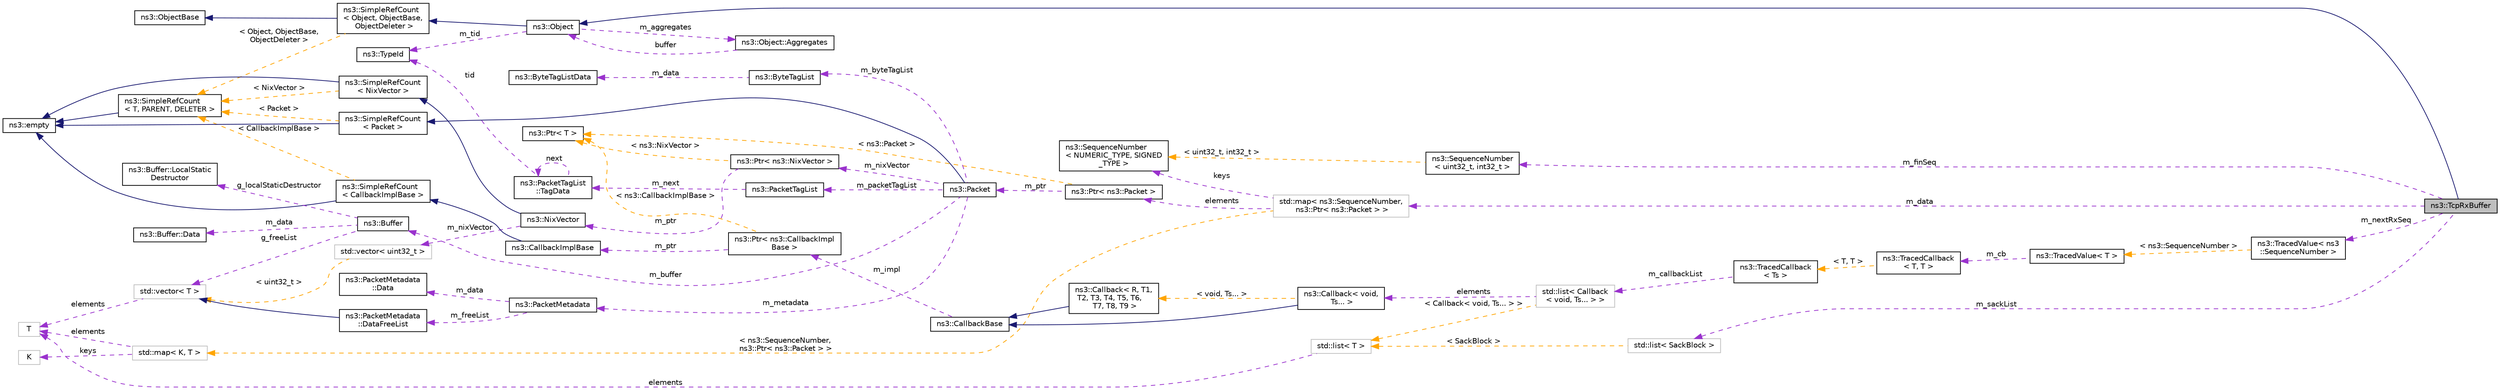 digraph "ns3::TcpRxBuffer"
{
 // LATEX_PDF_SIZE
  edge [fontname="Helvetica",fontsize="10",labelfontname="Helvetica",labelfontsize="10"];
  node [fontname="Helvetica",fontsize="10",shape=record];
  rankdir="LR";
  Node1 [label="ns3::TcpRxBuffer",height=0.2,width=0.4,color="black", fillcolor="grey75", style="filled", fontcolor="black",tooltip="Rx reordering buffer for TCP."];
  Node2 -> Node1 [dir="back",color="midnightblue",fontsize="10",style="solid",fontname="Helvetica"];
  Node2 [label="ns3::Object",height=0.2,width=0.4,color="black", fillcolor="white", style="filled",URL="$classns3_1_1_object.html",tooltip="A base class which provides memory management and object aggregation."];
  Node3 -> Node2 [dir="back",color="midnightblue",fontsize="10",style="solid",fontname="Helvetica"];
  Node3 [label="ns3::SimpleRefCount\l\< Object, ObjectBase,\l ObjectDeleter \>",height=0.2,width=0.4,color="black", fillcolor="white", style="filled",URL="$classns3_1_1_simple_ref_count.html",tooltip=" "];
  Node4 -> Node3 [dir="back",color="midnightblue",fontsize="10",style="solid",fontname="Helvetica"];
  Node4 [label="ns3::ObjectBase",height=0.2,width=0.4,color="black", fillcolor="white", style="filled",URL="$classns3_1_1_object_base.html",tooltip="Anchor the ns-3 type and attribute system."];
  Node5 -> Node3 [dir="back",color="orange",fontsize="10",style="dashed",label=" \< Object, ObjectBase,\l ObjectDeleter \>" ,fontname="Helvetica"];
  Node5 [label="ns3::SimpleRefCount\l\< T, PARENT, DELETER \>",height=0.2,width=0.4,color="black", fillcolor="white", style="filled",URL="$classns3_1_1_simple_ref_count.html",tooltip="A template-based reference counting class."];
  Node6 -> Node5 [dir="back",color="midnightblue",fontsize="10",style="solid",fontname="Helvetica"];
  Node6 [label="ns3::empty",height=0.2,width=0.4,color="black", fillcolor="white", style="filled",URL="$classns3_1_1empty.html",tooltip="make Callback use a separate empty type"];
  Node7 -> Node2 [dir="back",color="darkorchid3",fontsize="10",style="dashed",label=" m_tid" ,fontname="Helvetica"];
  Node7 [label="ns3::TypeId",height=0.2,width=0.4,color="black", fillcolor="white", style="filled",URL="$classns3_1_1_type_id.html",tooltip="a unique identifier for an interface."];
  Node8 -> Node2 [dir="back",color="darkorchid3",fontsize="10",style="dashed",label=" m_aggregates" ,fontname="Helvetica"];
  Node8 [label="ns3::Object::Aggregates",height=0.2,width=0.4,color="black", fillcolor="white", style="filled",URL="$structns3_1_1_object_1_1_aggregates.html",tooltip="The list of Objects aggregated to this one."];
  Node2 -> Node8 [dir="back",color="darkorchid3",fontsize="10",style="dashed",label=" buffer" ,fontname="Helvetica"];
  Node9 -> Node1 [dir="back",color="darkorchid3",fontsize="10",style="dashed",label=" m_data" ,fontname="Helvetica"];
  Node9 [label="std::map\< ns3::SequenceNumber,\l ns3::Ptr\< ns3::Packet \> \>",height=0.2,width=0.4,color="grey75", fillcolor="white", style="filled",tooltip=" "];
  Node10 -> Node9 [dir="back",color="darkorchid3",fontsize="10",style="dashed",label=" keys" ,fontname="Helvetica"];
  Node10 [label="ns3::SequenceNumber\l\< NUMERIC_TYPE, SIGNED\l_TYPE \>",height=0.2,width=0.4,color="black", fillcolor="white", style="filled",URL="$classns3_1_1_sequence_number.html",tooltip="Generic \"sequence number\" class."];
  Node11 -> Node9 [dir="back",color="darkorchid3",fontsize="10",style="dashed",label=" elements" ,fontname="Helvetica"];
  Node11 [label="ns3::Ptr\< ns3::Packet \>",height=0.2,width=0.4,color="black", fillcolor="white", style="filled",URL="$classns3_1_1_ptr.html",tooltip=" "];
  Node12 -> Node11 [dir="back",color="darkorchid3",fontsize="10",style="dashed",label=" m_ptr" ,fontname="Helvetica"];
  Node12 [label="ns3::Packet",height=0.2,width=0.4,color="black", fillcolor="white", style="filled",URL="$classns3_1_1_packet.html",tooltip="network packets"];
  Node13 -> Node12 [dir="back",color="midnightblue",fontsize="10",style="solid",fontname="Helvetica"];
  Node13 [label="ns3::SimpleRefCount\l\< Packet \>",height=0.2,width=0.4,color="black", fillcolor="white", style="filled",URL="$classns3_1_1_simple_ref_count.html",tooltip=" "];
  Node6 -> Node13 [dir="back",color="midnightblue",fontsize="10",style="solid",fontname="Helvetica"];
  Node5 -> Node13 [dir="back",color="orange",fontsize="10",style="dashed",label=" \< Packet \>" ,fontname="Helvetica"];
  Node14 -> Node12 [dir="back",color="darkorchid3",fontsize="10",style="dashed",label=" m_nixVector" ,fontname="Helvetica"];
  Node14 [label="ns3::Ptr\< ns3::NixVector \>",height=0.2,width=0.4,color="black", fillcolor="white", style="filled",URL="$classns3_1_1_ptr.html",tooltip=" "];
  Node15 -> Node14 [dir="back",color="darkorchid3",fontsize="10",style="dashed",label=" m_ptr" ,fontname="Helvetica"];
  Node15 [label="ns3::NixVector",height=0.2,width=0.4,color="black", fillcolor="white", style="filled",URL="$classns3_1_1_nix_vector.html",tooltip="Neighbor-index data structure for nix-vector routing."];
  Node16 -> Node15 [dir="back",color="midnightblue",fontsize="10",style="solid",fontname="Helvetica"];
  Node16 [label="ns3::SimpleRefCount\l\< NixVector \>",height=0.2,width=0.4,color="black", fillcolor="white", style="filled",URL="$classns3_1_1_simple_ref_count.html",tooltip=" "];
  Node6 -> Node16 [dir="back",color="midnightblue",fontsize="10",style="solid",fontname="Helvetica"];
  Node5 -> Node16 [dir="back",color="orange",fontsize="10",style="dashed",label=" \< NixVector \>" ,fontname="Helvetica"];
  Node17 -> Node15 [dir="back",color="darkorchid3",fontsize="10",style="dashed",label=" m_nixVector" ,fontname="Helvetica"];
  Node17 [label="std::vector\< uint32_t \>",height=0.2,width=0.4,color="grey75", fillcolor="white", style="filled",tooltip=" "];
  Node18 -> Node17 [dir="back",color="orange",fontsize="10",style="dashed",label=" \< uint32_t \>" ,fontname="Helvetica"];
  Node18 [label="std::vector\< T \>",height=0.2,width=0.4,color="grey75", fillcolor="white", style="filled",tooltip=" "];
  Node19 -> Node18 [dir="back",color="darkorchid3",fontsize="10",style="dashed",label=" elements" ,fontname="Helvetica"];
  Node19 [label="T",height=0.2,width=0.4,color="grey75", fillcolor="white", style="filled",tooltip=" "];
  Node20 -> Node14 [dir="back",color="orange",fontsize="10",style="dashed",label=" \< ns3::NixVector \>" ,fontname="Helvetica"];
  Node20 [label="ns3::Ptr\< T \>",height=0.2,width=0.4,color="black", fillcolor="white", style="filled",URL="$classns3_1_1_ptr.html",tooltip="Smart pointer class similar to boost::intrusive_ptr."];
  Node21 -> Node12 [dir="back",color="darkorchid3",fontsize="10",style="dashed",label=" m_metadata" ,fontname="Helvetica"];
  Node21 [label="ns3::PacketMetadata",height=0.2,width=0.4,color="black", fillcolor="white", style="filled",URL="$classns3_1_1_packet_metadata.html",tooltip="Handle packet metadata about packet headers and trailers."];
  Node22 -> Node21 [dir="back",color="darkorchid3",fontsize="10",style="dashed",label=" m_data" ,fontname="Helvetica"];
  Node22 [label="ns3::PacketMetadata\l::Data",height=0.2,width=0.4,color="black", fillcolor="white", style="filled",URL="$structns3_1_1_packet_metadata_1_1_data.html",tooltip="Data structure."];
  Node23 -> Node21 [dir="back",color="darkorchid3",fontsize="10",style="dashed",label=" m_freeList" ,fontname="Helvetica"];
  Node23 [label="ns3::PacketMetadata\l::DataFreeList",height=0.2,width=0.4,color="black", fillcolor="white", style="filled",URL="$classns3_1_1_packet_metadata_1_1_data_free_list.html",tooltip="Class to hold all the metadata."];
  Node18 -> Node23 [dir="back",color="midnightblue",fontsize="10",style="solid",fontname="Helvetica"];
  Node24 -> Node12 [dir="back",color="darkorchid3",fontsize="10",style="dashed",label=" m_byteTagList" ,fontname="Helvetica"];
  Node24 [label="ns3::ByteTagList",height=0.2,width=0.4,color="black", fillcolor="white", style="filled",URL="$classns3_1_1_byte_tag_list.html",tooltip="keep track of the byte tags stored in a packet."];
  Node25 -> Node24 [dir="back",color="darkorchid3",fontsize="10",style="dashed",label=" m_data" ,fontname="Helvetica"];
  Node25 [label="ns3::ByteTagListData",height=0.2,width=0.4,color="black", fillcolor="white", style="filled",URL="$structns3_1_1_byte_tag_list_data.html",tooltip="Internal representation of the byte tags stored in a packet."];
  Node26 -> Node12 [dir="back",color="darkorchid3",fontsize="10",style="dashed",label=" m_packetTagList" ,fontname="Helvetica"];
  Node26 [label="ns3::PacketTagList",height=0.2,width=0.4,color="black", fillcolor="white", style="filled",URL="$classns3_1_1_packet_tag_list.html",tooltip="List of the packet tags stored in a packet."];
  Node27 -> Node26 [dir="back",color="darkorchid3",fontsize="10",style="dashed",label=" m_next" ,fontname="Helvetica"];
  Node27 [label="ns3::PacketTagList\l::TagData",height=0.2,width=0.4,color="black", fillcolor="white", style="filled",URL="$structns3_1_1_packet_tag_list_1_1_tag_data.html",tooltip="Tree node for sharing serialized tags."];
  Node27 -> Node27 [dir="back",color="darkorchid3",fontsize="10",style="dashed",label=" next" ,fontname="Helvetica"];
  Node7 -> Node27 [dir="back",color="darkorchid3",fontsize="10",style="dashed",label=" tid" ,fontname="Helvetica"];
  Node28 -> Node12 [dir="back",color="darkorchid3",fontsize="10",style="dashed",label=" m_buffer" ,fontname="Helvetica"];
  Node28 [label="ns3::Buffer",height=0.2,width=0.4,color="black", fillcolor="white", style="filled",URL="$classns3_1_1_buffer.html",tooltip="automatically resized byte buffer"];
  Node29 -> Node28 [dir="back",color="darkorchid3",fontsize="10",style="dashed",label=" m_data" ,fontname="Helvetica"];
  Node29 [label="ns3::Buffer::Data",height=0.2,width=0.4,color="black", fillcolor="white", style="filled",URL="$structns3_1_1_buffer_1_1_data.html",tooltip="This data structure is variable-sized through its last member whose size is determined at allocation ..."];
  Node30 -> Node28 [dir="back",color="darkorchid3",fontsize="10",style="dashed",label=" g_localStaticDestructor" ,fontname="Helvetica"];
  Node30 [label="ns3::Buffer::LocalStatic\lDestructor",height=0.2,width=0.4,color="black", fillcolor="white", style="filled",URL="$structns3_1_1_buffer_1_1_local_static_destructor.html",tooltip="Local static destructor structure."];
  Node18 -> Node28 [dir="back",color="darkorchid3",fontsize="10",style="dashed",label=" g_freeList" ,fontname="Helvetica"];
  Node20 -> Node11 [dir="back",color="orange",fontsize="10",style="dashed",label=" \< ns3::Packet \>" ,fontname="Helvetica"];
  Node31 -> Node9 [dir="back",color="orange",fontsize="10",style="dashed",label=" \< ns3::SequenceNumber,\l ns3::Ptr\< ns3::Packet \> \>" ,fontname="Helvetica"];
  Node31 [label="std::map\< K, T \>",height=0.2,width=0.4,color="grey75", fillcolor="white", style="filled",tooltip=" "];
  Node32 -> Node31 [dir="back",color="darkorchid3",fontsize="10",style="dashed",label=" keys" ,fontname="Helvetica"];
  Node32 [label="K",height=0.2,width=0.4,color="grey75", fillcolor="white", style="filled",tooltip=" "];
  Node19 -> Node31 [dir="back",color="darkorchid3",fontsize="10",style="dashed",label=" elements" ,fontname="Helvetica"];
  Node33 -> Node1 [dir="back",color="darkorchid3",fontsize="10",style="dashed",label=" m_finSeq" ,fontname="Helvetica"];
  Node33 [label="ns3::SequenceNumber\l\< uint32_t, int32_t \>",height=0.2,width=0.4,color="black", fillcolor="white", style="filled",URL="$classns3_1_1_sequence_number.html",tooltip=" "];
  Node10 -> Node33 [dir="back",color="orange",fontsize="10",style="dashed",label=" \< uint32_t, int32_t \>" ,fontname="Helvetica"];
  Node34 -> Node1 [dir="back",color="darkorchid3",fontsize="10",style="dashed",label=" m_nextRxSeq" ,fontname="Helvetica"];
  Node34 [label="ns3::TracedValue\< ns3\l::SequenceNumber \>",height=0.2,width=0.4,color="black", fillcolor="white", style="filled",URL="$classns3_1_1_traced_value.html",tooltip=" "];
  Node35 -> Node34 [dir="back",color="orange",fontsize="10",style="dashed",label=" \< ns3::SequenceNumber \>" ,fontname="Helvetica"];
  Node35 [label="ns3::TracedValue\< T \>",height=0.2,width=0.4,color="black", fillcolor="white", style="filled",URL="$classns3_1_1_traced_value.html",tooltip="Trace classes with value semantics."];
  Node36 -> Node35 [dir="back",color="darkorchid3",fontsize="10",style="dashed",label=" m_cb" ,fontname="Helvetica"];
  Node36 [label="ns3::TracedCallback\l\< T, T \>",height=0.2,width=0.4,color="black", fillcolor="white", style="filled",URL="$classns3_1_1_traced_callback.html",tooltip=" "];
  Node37 -> Node36 [dir="back",color="orange",fontsize="10",style="dashed",label=" \< T, T \>" ,fontname="Helvetica"];
  Node37 [label="ns3::TracedCallback\l\< Ts \>",height=0.2,width=0.4,color="black", fillcolor="white", style="filled",URL="$classns3_1_1_traced_callback.html",tooltip="Forward calls to a chain of Callback."];
  Node38 -> Node37 [dir="back",color="darkorchid3",fontsize="10",style="dashed",label=" m_callbackList" ,fontname="Helvetica"];
  Node38 [label="std::list\< Callback\l\< void, Ts... \> \>",height=0.2,width=0.4,color="grey75", fillcolor="white", style="filled",tooltip=" "];
  Node39 -> Node38 [dir="back",color="darkorchid3",fontsize="10",style="dashed",label=" elements" ,fontname="Helvetica"];
  Node39 [label="ns3::Callback\< void,\l Ts... \>",height=0.2,width=0.4,color="black", fillcolor="white", style="filled",URL="$classns3_1_1_callback.html",tooltip=" "];
  Node40 -> Node39 [dir="back",color="midnightblue",fontsize="10",style="solid",fontname="Helvetica"];
  Node40 [label="ns3::CallbackBase",height=0.2,width=0.4,color="black", fillcolor="white", style="filled",URL="$classns3_1_1_callback_base.html",tooltip="Base class for Callback class."];
  Node41 -> Node40 [dir="back",color="darkorchid3",fontsize="10",style="dashed",label=" m_impl" ,fontname="Helvetica"];
  Node41 [label="ns3::Ptr\< ns3::CallbackImpl\lBase \>",height=0.2,width=0.4,color="black", fillcolor="white", style="filled",URL="$classns3_1_1_ptr.html",tooltip=" "];
  Node42 -> Node41 [dir="back",color="darkorchid3",fontsize="10",style="dashed",label=" m_ptr" ,fontname="Helvetica"];
  Node42 [label="ns3::CallbackImplBase",height=0.2,width=0.4,color="black", fillcolor="white", style="filled",URL="$classns3_1_1_callback_impl_base.html",tooltip="Abstract base class for CallbackImpl Provides reference counting and equality test."];
  Node43 -> Node42 [dir="back",color="midnightblue",fontsize="10",style="solid",fontname="Helvetica"];
  Node43 [label="ns3::SimpleRefCount\l\< CallbackImplBase \>",height=0.2,width=0.4,color="black", fillcolor="white", style="filled",URL="$classns3_1_1_simple_ref_count.html",tooltip=" "];
  Node6 -> Node43 [dir="back",color="midnightblue",fontsize="10",style="solid",fontname="Helvetica"];
  Node5 -> Node43 [dir="back",color="orange",fontsize="10",style="dashed",label=" \< CallbackImplBase \>" ,fontname="Helvetica"];
  Node20 -> Node41 [dir="back",color="orange",fontsize="10",style="dashed",label=" \< ns3::CallbackImplBase \>" ,fontname="Helvetica"];
  Node44 -> Node39 [dir="back",color="orange",fontsize="10",style="dashed",label=" \< void, Ts... \>" ,fontname="Helvetica"];
  Node44 [label="ns3::Callback\< R, T1,\l T2, T3, T4, T5, T6,\l T7, T8, T9 \>",height=0.2,width=0.4,color="black", fillcolor="white", style="filled",URL="$classns3_1_1_callback.html",tooltip="Callback template class."];
  Node40 -> Node44 [dir="back",color="midnightblue",fontsize="10",style="solid",fontname="Helvetica"];
  Node45 -> Node38 [dir="back",color="orange",fontsize="10",style="dashed",label=" \< Callback\< void, Ts... \> \>" ,fontname="Helvetica"];
  Node45 [label="std::list\< T \>",height=0.2,width=0.4,color="grey75", fillcolor="white", style="filled",tooltip=" "];
  Node19 -> Node45 [dir="back",color="darkorchid3",fontsize="10",style="dashed",label=" elements" ,fontname="Helvetica"];
  Node46 -> Node1 [dir="back",color="darkorchid3",fontsize="10",style="dashed",label=" m_sackList" ,fontname="Helvetica"];
  Node46 [label="std::list\< SackBlock \>",height=0.2,width=0.4,color="grey75", fillcolor="white", style="filled",tooltip=" "];
  Node45 -> Node46 [dir="back",color="orange",fontsize="10",style="dashed",label=" \< SackBlock \>" ,fontname="Helvetica"];
}
